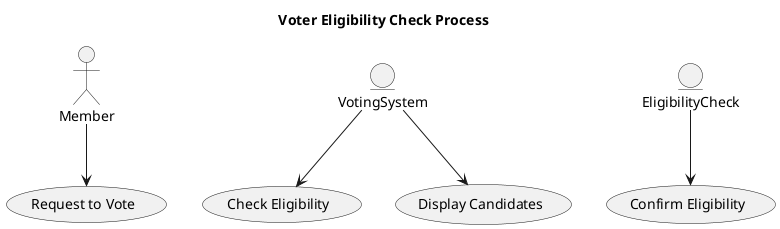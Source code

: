 @startuml
title Voter Eligibility Check Process

actor Member
entity VotingSystem
entity EligibilityCheck

Member --> (Request to Vote)
(VotingSystem) --> (Check Eligibility)
(EligibilityCheck) --> (Confirm Eligibility)
(VotingSystem) --> (Display Candidates)
@enduml
